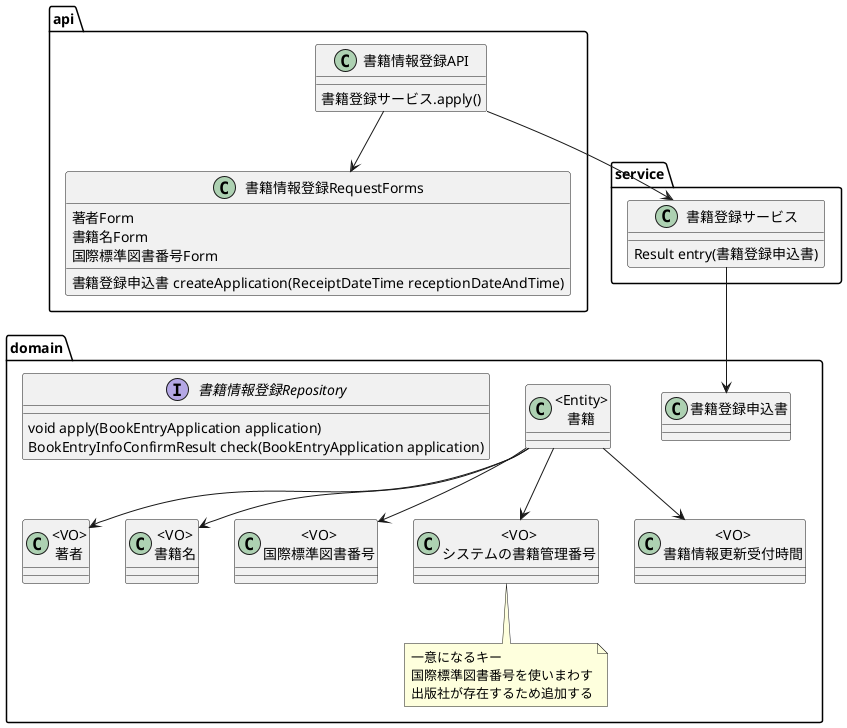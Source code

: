 @startuml

package api{
    class 書籍情報登録API{
        書籍登録サービス.apply()
    }

    class 書籍情報登録RequestForms{
        著者Form
        書籍名Form
        国際標準図書番号Form

        書籍登録申込書 createApplication(ReceiptDateTime receptionDateAndTime)
    }
}

package service{
    class 書籍登録サービス{
        Result entry(書籍登録申込書)
    }
}


package domain{

    class 書籍登録申込書{
    }


    class "<Entity>\n書籍" as 書籍{
    }

    class "<VO>\n著者" as 著者{
    }

    class "<VO>\n書籍名" as 書籍名{
    }

    class "<VO>\n国際標準図書番号" as 国際標準図書番号{
    }

    class "<VO>\nシステムの書籍管理番号" as システムの書籍管理番号{
    }
    note bottom
    一意になるキー
    国際標準図書番号を使いまわす
    出版社が存在するため追加する
    end note

    class "<VO>\n書籍情報更新受付時間" as 書籍情報更新受付時間{
    }

    interface 書籍情報登録Repository{
        void apply(BookEntryApplication application)
        BookEntryInfoConfirmResult check(BookEntryApplication application)
    }
}



書籍 --> 著者
書籍 --> 書籍名
書籍 --> 国際標準図書番号
書籍 --> システムの書籍管理番号
書籍 --> 書籍情報更新受付時間

書籍情報登録API --> 書籍登録サービス
書籍登録サービス --> 書籍登録申込書

書籍情報登録API --> 書籍情報登録RequestForms

@enduml